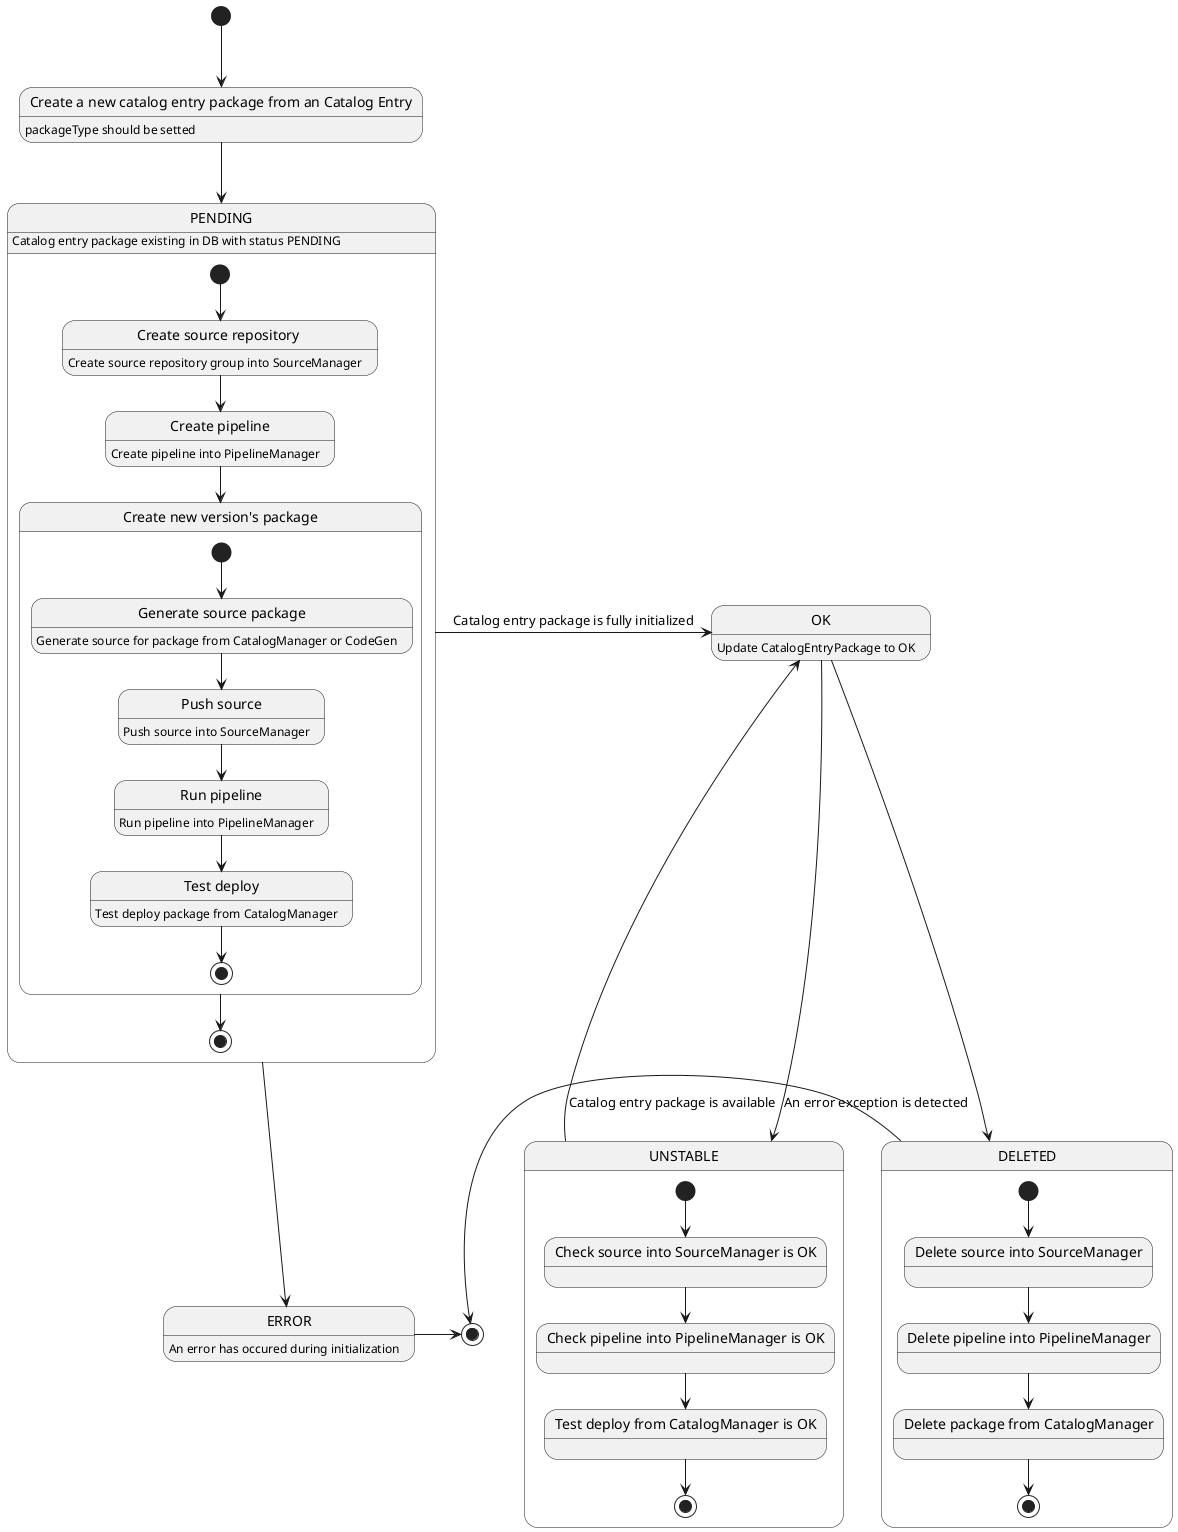 @startuml
state "Create a new catalog entry package from an Catalog Entry" as insertCatalogEntryPackage : packageType should be setted
[*] --> insertCatalogEntryPackage
insertCatalogEntryPackage --> PENDING
PENDING : Catalog entry package existing in DB with status PENDING
ERROR : An error has occured during initialization
state PENDING {
    state "Create source repository " as createRepository : Create source repository group into SourceManager
    state "Create pipeline" as createPipeline : Create pipeline into PipelineManager

    [*] --> createRepository
    createRepository --> createPipeline
    createPipeline  --> createPackageVersion

    state "Create new version's package" as createPackageVersion {
    state "Generate source package" as generateSrc : Generate source for package from CatalogManager or CodeGen
    state "Push source" as pushSource : Push source into SourceManager
    state "Run pipeline" as runPipeline : Run pipeline into PipelineManager
    state "Test deploy" as testDeploy : Test deploy package from CatalogManager
    [*] --> generateSrc
    generateSrc --> pushSource
    pushSource --> runPipeline
    runPipeline --> testDeploy
    testDeploy --> [*]
    }

    createPackageVersion --> [*]
}
ERROR -> [*]
PENDING -> OK : Catalog entry package is fully initialized
PENDING --> ERROR
OK : Update CatalogEntryPackage to OK
OK --> UNSTABLE : An error exception is detected
state UNSTABLE {
    state "Check source into SourceManager is OK" as checkSource
    state "Check pipeline into PipelineManager is OK" as checkPipeline
    state "Test deploy from CatalogManager is OK" as testPackage
    [*] --> checkSource
    checkSource --> checkPipeline
    checkPipeline --> testPackage
    testPackage --> [*]
}
UNSTABLE -> OK : Catalog entry package is available
OK --> DELETED
state DELETED {
    state "Delete source into SourceManager" as deleteSrc
    state "Delete pipeline into PipelineManager" as deletePipeline
    state "Delete package from CatalogManager" as deleteEntry
    [*] --> deleteSrc
    deleteSrc --> deletePipeline
    deletePipeline --> deleteEntry
    deleteEntry --> [*]
}
DELETED -left-> [*]

@enduml
